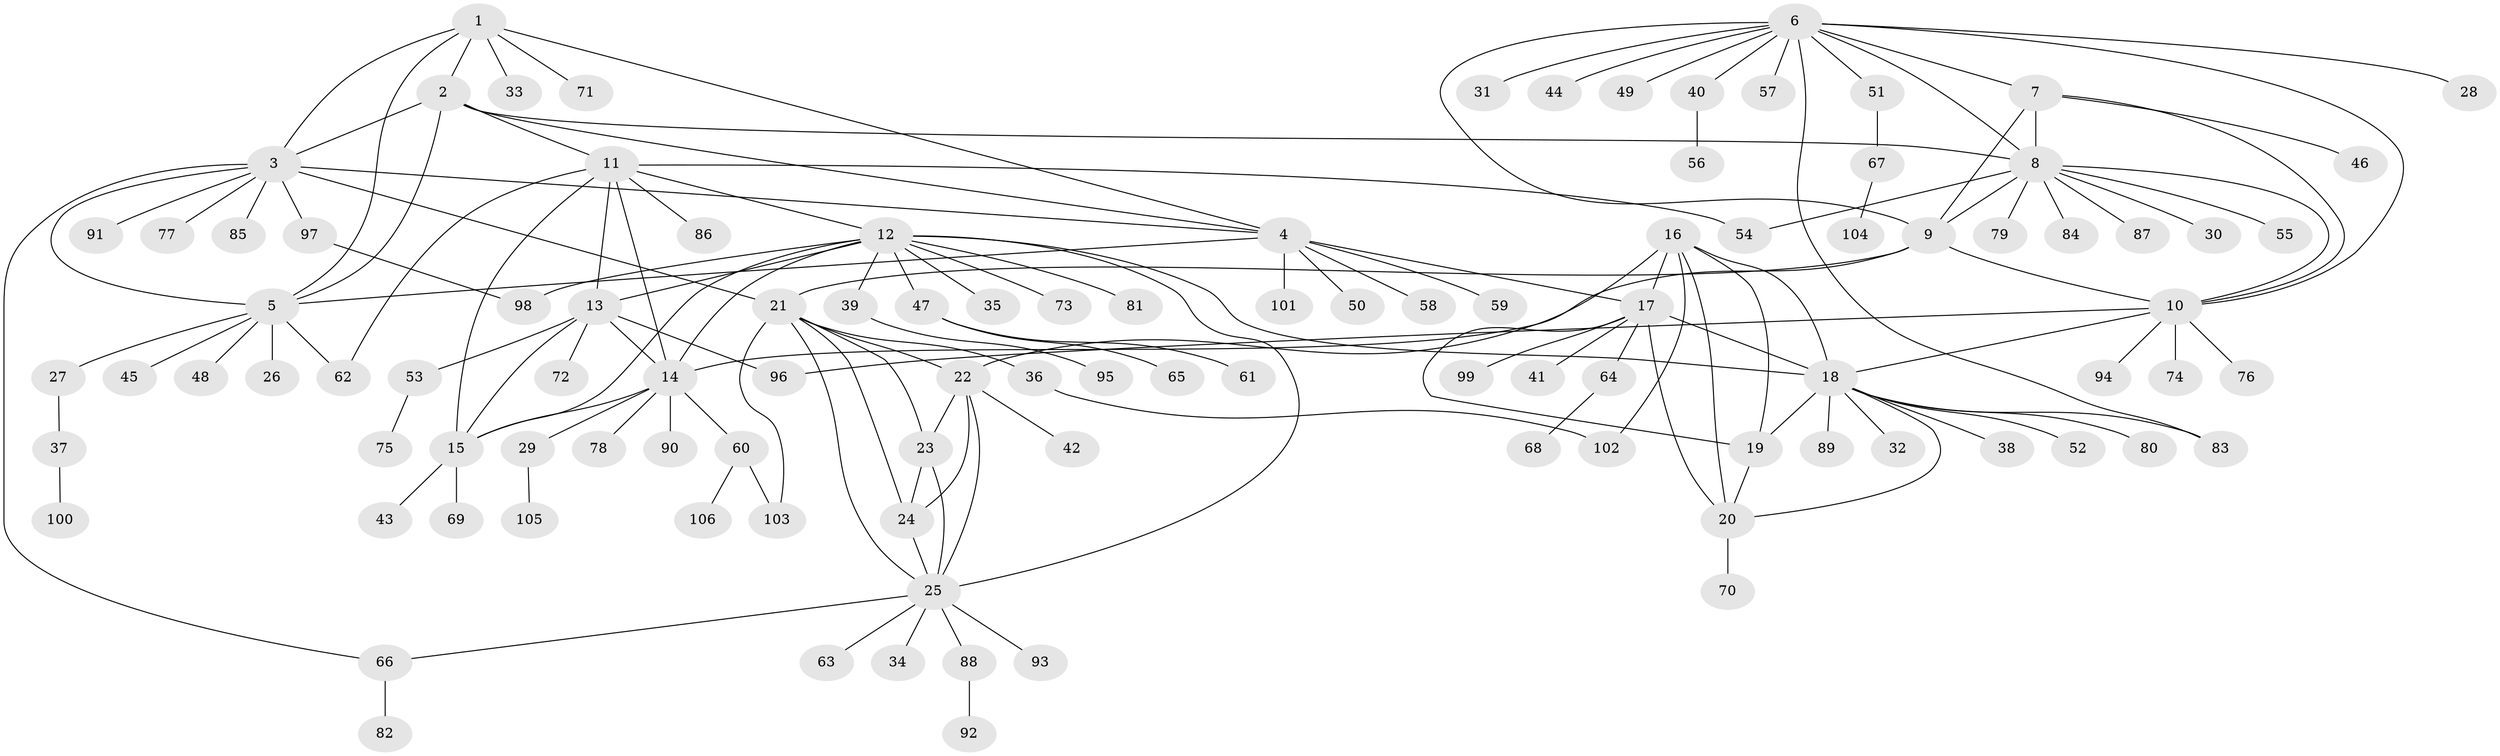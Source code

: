 // Generated by graph-tools (version 1.1) at 2025/16/03/09/25 04:16:09]
// undirected, 106 vertices, 149 edges
graph export_dot {
graph [start="1"]
  node [color=gray90,style=filled];
  1;
  2;
  3;
  4;
  5;
  6;
  7;
  8;
  9;
  10;
  11;
  12;
  13;
  14;
  15;
  16;
  17;
  18;
  19;
  20;
  21;
  22;
  23;
  24;
  25;
  26;
  27;
  28;
  29;
  30;
  31;
  32;
  33;
  34;
  35;
  36;
  37;
  38;
  39;
  40;
  41;
  42;
  43;
  44;
  45;
  46;
  47;
  48;
  49;
  50;
  51;
  52;
  53;
  54;
  55;
  56;
  57;
  58;
  59;
  60;
  61;
  62;
  63;
  64;
  65;
  66;
  67;
  68;
  69;
  70;
  71;
  72;
  73;
  74;
  75;
  76;
  77;
  78;
  79;
  80;
  81;
  82;
  83;
  84;
  85;
  86;
  87;
  88;
  89;
  90;
  91;
  92;
  93;
  94;
  95;
  96;
  97;
  98;
  99;
  100;
  101;
  102;
  103;
  104;
  105;
  106;
  1 -- 2;
  1 -- 3;
  1 -- 4;
  1 -- 5;
  1 -- 33;
  1 -- 71;
  2 -- 3;
  2 -- 4;
  2 -- 5;
  2 -- 8;
  2 -- 11;
  3 -- 4;
  3 -- 5;
  3 -- 21;
  3 -- 66;
  3 -- 77;
  3 -- 85;
  3 -- 91;
  3 -- 97;
  4 -- 5;
  4 -- 17;
  4 -- 50;
  4 -- 58;
  4 -- 59;
  4 -- 101;
  5 -- 26;
  5 -- 27;
  5 -- 45;
  5 -- 48;
  5 -- 62;
  6 -- 7;
  6 -- 8;
  6 -- 9;
  6 -- 10;
  6 -- 28;
  6 -- 31;
  6 -- 40;
  6 -- 44;
  6 -- 49;
  6 -- 51;
  6 -- 57;
  6 -- 83;
  7 -- 8;
  7 -- 9;
  7 -- 10;
  7 -- 46;
  8 -- 9;
  8 -- 10;
  8 -- 30;
  8 -- 54;
  8 -- 55;
  8 -- 79;
  8 -- 84;
  8 -- 87;
  9 -- 10;
  9 -- 14;
  9 -- 21;
  10 -- 18;
  10 -- 74;
  10 -- 76;
  10 -- 94;
  10 -- 96;
  11 -- 12;
  11 -- 13;
  11 -- 14;
  11 -- 15;
  11 -- 54;
  11 -- 62;
  11 -- 86;
  12 -- 13;
  12 -- 14;
  12 -- 15;
  12 -- 18;
  12 -- 25;
  12 -- 35;
  12 -- 39;
  12 -- 47;
  12 -- 73;
  12 -- 81;
  12 -- 98;
  13 -- 14;
  13 -- 15;
  13 -- 53;
  13 -- 72;
  13 -- 96;
  14 -- 15;
  14 -- 29;
  14 -- 60;
  14 -- 78;
  14 -- 90;
  15 -- 43;
  15 -- 69;
  16 -- 17;
  16 -- 18;
  16 -- 19;
  16 -- 20;
  16 -- 22;
  16 -- 102;
  17 -- 18;
  17 -- 19;
  17 -- 20;
  17 -- 41;
  17 -- 64;
  17 -- 99;
  18 -- 19;
  18 -- 20;
  18 -- 32;
  18 -- 38;
  18 -- 52;
  18 -- 80;
  18 -- 83;
  18 -- 89;
  19 -- 20;
  20 -- 70;
  21 -- 22;
  21 -- 23;
  21 -- 24;
  21 -- 25;
  21 -- 36;
  21 -- 103;
  22 -- 23;
  22 -- 24;
  22 -- 25;
  22 -- 42;
  23 -- 24;
  23 -- 25;
  24 -- 25;
  25 -- 34;
  25 -- 63;
  25 -- 66;
  25 -- 88;
  25 -- 93;
  27 -- 37;
  29 -- 105;
  36 -- 102;
  37 -- 100;
  39 -- 95;
  40 -- 56;
  47 -- 61;
  47 -- 65;
  51 -- 67;
  53 -- 75;
  60 -- 103;
  60 -- 106;
  64 -- 68;
  66 -- 82;
  67 -- 104;
  88 -- 92;
  97 -- 98;
}
